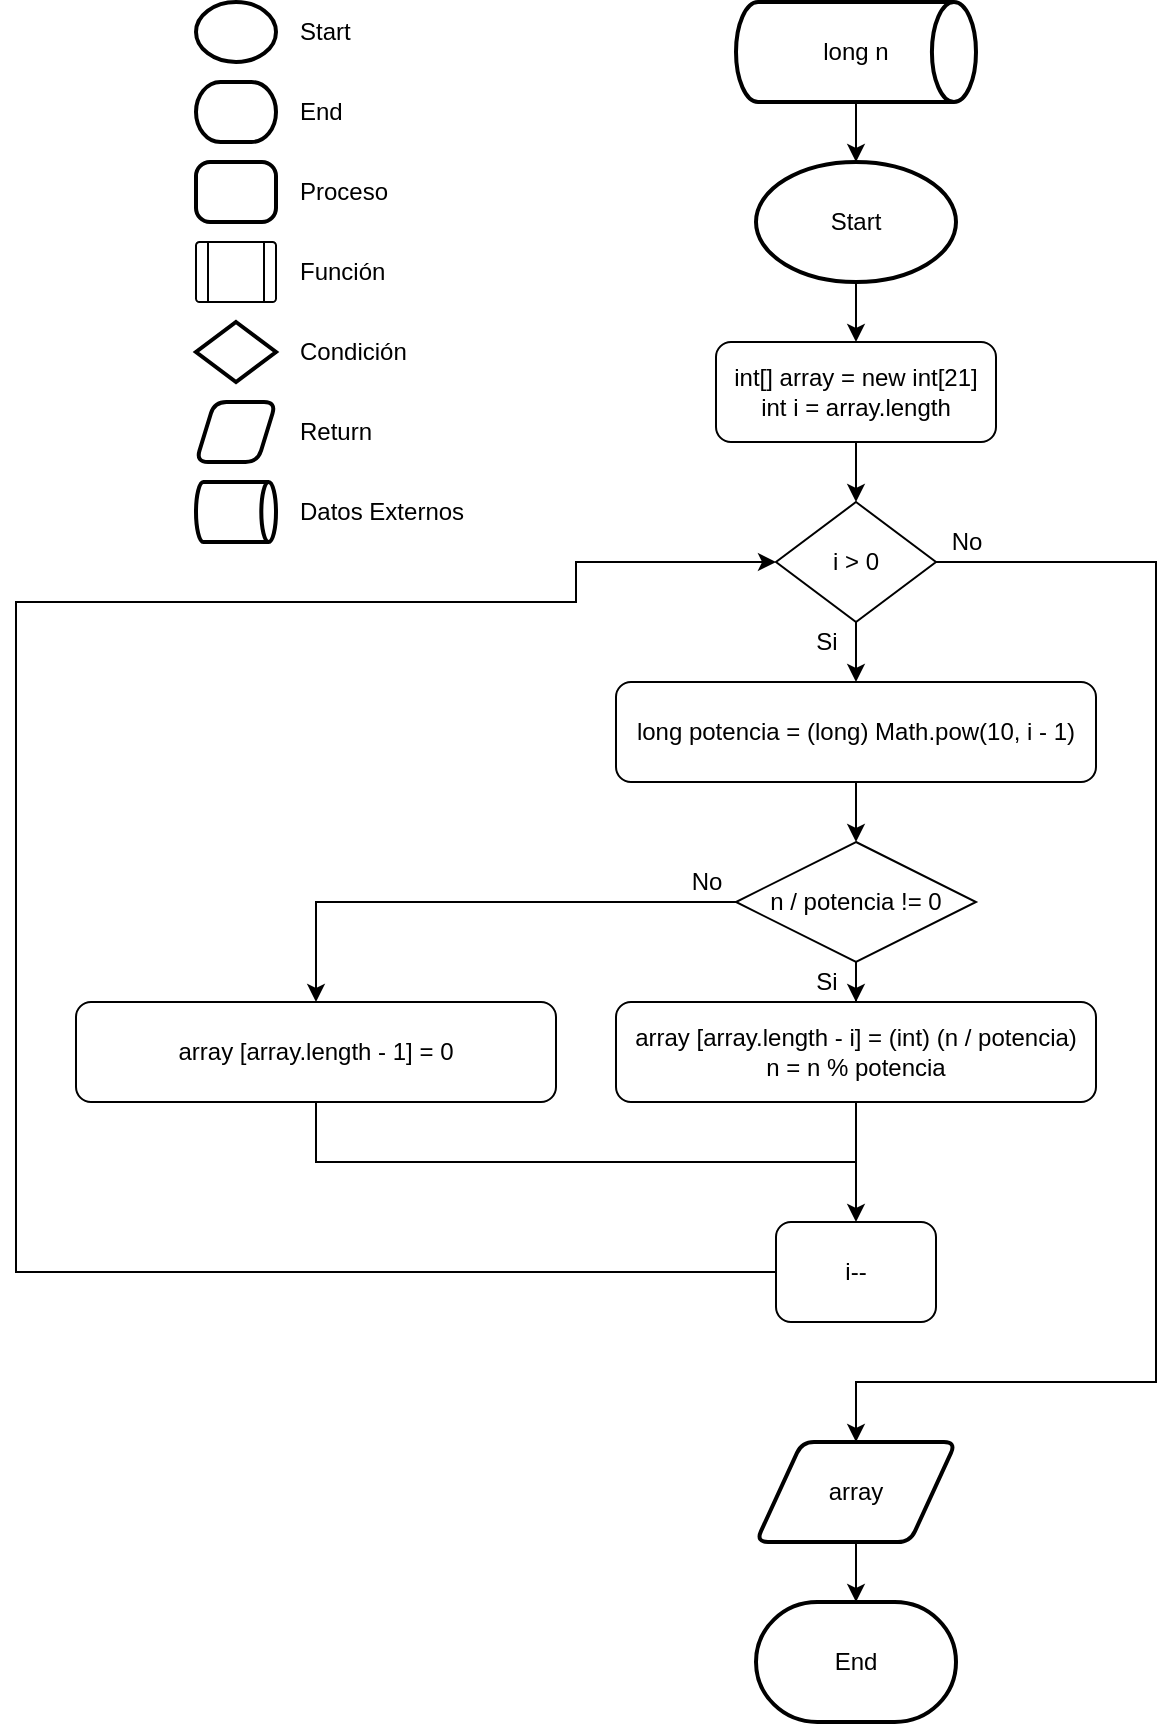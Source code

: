 <mxfile version="15.8.8" type="github">
  <diagram id="syHBO3hxxw6LWe2jbtc9" name="Page-1">
    <mxGraphModel dx="1808" dy="546" grid="1" gridSize="10" guides="1" tooltips="1" connect="1" arrows="1" fold="1" page="1" pageScale="1" pageWidth="827" pageHeight="1169" math="0" shadow="0">
      <root>
        <mxCell id="0" />
        <mxCell id="1" parent="0" />
        <mxCell id="X5vNwna5Td26JB8VLhc4-1" value="" style="strokeWidth=2;html=1;shape=mxgraph.flowchart.start_1;whiteSpace=wrap;fillColor=default;align=center;" parent="1" vertex="1">
          <mxGeometry x="-190" y="50" width="40" height="30" as="geometry" />
        </mxCell>
        <mxCell id="X5vNwna5Td26JB8VLhc4-2" value="" style="strokeWidth=2;html=1;shape=mxgraph.flowchart.terminator;whiteSpace=wrap;fillColor=default;align=center;" parent="1" vertex="1">
          <mxGeometry x="-190" y="90" width="40" height="30" as="geometry" />
        </mxCell>
        <mxCell id="X5vNwna5Td26JB8VLhc4-3" value="" style="rounded=1;whiteSpace=wrap;html=1;absoluteArcSize=1;arcSize=14;strokeWidth=2;fillColor=default;align=center;" parent="1" vertex="1">
          <mxGeometry x="-190" y="130" width="40" height="30" as="geometry" />
        </mxCell>
        <mxCell id="X5vNwna5Td26JB8VLhc4-4" value="" style="verticalLabelPosition=bottom;verticalAlign=top;html=1;shape=process;whiteSpace=wrap;rounded=1;size=0.14;arcSize=6;fillColor=default;" parent="1" vertex="1">
          <mxGeometry x="-190" y="170" width="40" height="30" as="geometry" />
        </mxCell>
        <mxCell id="X5vNwna5Td26JB8VLhc4-5" value="&lt;div align=&quot;left&quot;&gt;Start&lt;/div&gt;" style="text;html=1;align=left;verticalAlign=middle;resizable=0;points=[];autosize=1;strokeColor=none;fillColor=none;" parent="1" vertex="1">
          <mxGeometry x="-140" y="55" width="40" height="20" as="geometry" />
        </mxCell>
        <mxCell id="X5vNwna5Td26JB8VLhc4-6" value="&lt;div align=&quot;left&quot;&gt;End&lt;/div&gt;" style="text;html=1;align=left;verticalAlign=middle;resizable=0;points=[];autosize=1;strokeColor=none;fillColor=none;" parent="1" vertex="1">
          <mxGeometry x="-140" y="95" width="40" height="20" as="geometry" />
        </mxCell>
        <mxCell id="X5vNwna5Td26JB8VLhc4-7" value="&lt;div align=&quot;left&quot;&gt;Proceso&lt;/div&gt;" style="text;html=1;align=left;verticalAlign=middle;resizable=0;points=[];autosize=1;strokeColor=none;fillColor=none;" parent="1" vertex="1">
          <mxGeometry x="-140" y="135" width="60" height="20" as="geometry" />
        </mxCell>
        <mxCell id="X5vNwna5Td26JB8VLhc4-8" value="Función" style="text;html=1;align=left;verticalAlign=middle;resizable=0;points=[];autosize=1;strokeColor=none;fillColor=none;" parent="1" vertex="1">
          <mxGeometry x="-140" y="175" width="60" height="20" as="geometry" />
        </mxCell>
        <mxCell id="X5vNwna5Td26JB8VLhc4-9" value="" style="strokeWidth=2;html=1;shape=mxgraph.flowchart.decision;whiteSpace=wrap;fillColor=default;align=left;" parent="1" vertex="1">
          <mxGeometry x="-190" y="210" width="40" height="30" as="geometry" />
        </mxCell>
        <mxCell id="X5vNwna5Td26JB8VLhc4-10" value="Condición" style="text;html=1;align=left;verticalAlign=middle;resizable=0;points=[];autosize=1;strokeColor=none;fillColor=none;" parent="1" vertex="1">
          <mxGeometry x="-140" y="215" width="70" height="20" as="geometry" />
        </mxCell>
        <mxCell id="X5vNwna5Td26JB8VLhc4-11" value="" style="shape=parallelogram;html=1;strokeWidth=2;perimeter=parallelogramPerimeter;whiteSpace=wrap;rounded=1;arcSize=12;size=0.23;fillColor=default;align=center;" parent="1" vertex="1">
          <mxGeometry x="-190" y="250" width="40" height="30" as="geometry" />
        </mxCell>
        <mxCell id="X5vNwna5Td26JB8VLhc4-12" value="Return" style="text;html=1;align=left;verticalAlign=middle;resizable=0;points=[];autosize=1;strokeColor=none;fillColor=none;" parent="1" vertex="1">
          <mxGeometry x="-140" y="255" width="50" height="20" as="geometry" />
        </mxCell>
        <mxCell id="X5vNwna5Td26JB8VLhc4-15" style="edgeStyle=orthogonalEdgeStyle;rounded=0;orthogonalLoop=1;jettySize=auto;html=1;exitX=0.5;exitY=1;exitDx=0;exitDy=0;exitPerimeter=0;entryX=0.5;entryY=0;entryDx=0;entryDy=0;" parent="1" source="X5vNwna5Td26JB8VLhc4-13" target="X5vNwna5Td26JB8VLhc4-14" edge="1">
          <mxGeometry relative="1" as="geometry" />
        </mxCell>
        <mxCell id="X5vNwna5Td26JB8VLhc4-13" value="Start" style="strokeWidth=2;html=1;shape=mxgraph.flowchart.start_1;whiteSpace=wrap;fillColor=default;align=center;" parent="1" vertex="1">
          <mxGeometry x="90" y="130" width="100" height="60" as="geometry" />
        </mxCell>
        <mxCell id="X5vNwna5Td26JB8VLhc4-17" style="edgeStyle=orthogonalEdgeStyle;rounded=0;orthogonalLoop=1;jettySize=auto;html=1;exitX=0.5;exitY=1;exitDx=0;exitDy=0;entryX=0.5;entryY=0;entryDx=0;entryDy=0;" parent="1" source="X5vNwna5Td26JB8VLhc4-14" target="X5vNwna5Td26JB8VLhc4-16" edge="1">
          <mxGeometry relative="1" as="geometry" />
        </mxCell>
        <mxCell id="X5vNwna5Td26JB8VLhc4-14" value="&lt;div&gt;int[] array = new int[21]&lt;/div&gt;int i = array.length" style="rounded=1;whiteSpace=wrap;html=1;" parent="1" vertex="1">
          <mxGeometry x="70" y="220" width="140" height="50" as="geometry" />
        </mxCell>
        <mxCell id="X5vNwna5Td26JB8VLhc4-24" style="edgeStyle=orthogonalEdgeStyle;rounded=0;orthogonalLoop=1;jettySize=auto;html=1;exitX=0.5;exitY=1;exitDx=0;exitDy=0;entryX=0.5;entryY=0;entryDx=0;entryDy=0;" parent="1" source="X5vNwna5Td26JB8VLhc4-16" target="X5vNwna5Td26JB8VLhc4-23" edge="1">
          <mxGeometry relative="1" as="geometry" />
        </mxCell>
        <mxCell id="X5vNwna5Td26JB8VLhc4-39" style="edgeStyle=orthogonalEdgeStyle;rounded=0;orthogonalLoop=1;jettySize=auto;html=1;exitX=1;exitY=0.5;exitDx=0;exitDy=0;endArrow=classic;endFill=1;" parent="1" source="X5vNwna5Td26JB8VLhc4-16" edge="1">
          <mxGeometry relative="1" as="geometry">
            <mxPoint x="140" y="770" as="targetPoint" />
            <Array as="points">
              <mxPoint x="290" y="330" />
              <mxPoint x="290" y="740" />
              <mxPoint x="140" y="740" />
            </Array>
          </mxGeometry>
        </mxCell>
        <mxCell id="X5vNwna5Td26JB8VLhc4-16" value="i &amp;gt; 0" style="rhombus;whiteSpace=wrap;html=1;" parent="1" vertex="1">
          <mxGeometry x="100" y="300" width="80" height="60" as="geometry" />
        </mxCell>
        <mxCell id="X5vNwna5Td26JB8VLhc4-20" value="No" style="text;html=1;align=center;verticalAlign=middle;resizable=0;points=[];autosize=1;strokeColor=none;fillColor=none;" parent="1" vertex="1">
          <mxGeometry x="180" y="310" width="30" height="20" as="geometry" />
        </mxCell>
        <mxCell id="X5vNwna5Td26JB8VLhc4-21" value="Si" style="text;html=1;align=center;verticalAlign=middle;resizable=0;points=[];autosize=1;strokeColor=none;fillColor=none;" parent="1" vertex="1">
          <mxGeometry x="110" y="360" width="30" height="20" as="geometry" />
        </mxCell>
        <mxCell id="X5vNwna5Td26JB8VLhc4-26" style="edgeStyle=orthogonalEdgeStyle;rounded=0;orthogonalLoop=1;jettySize=auto;html=1;exitX=0.5;exitY=1;exitDx=0;exitDy=0;" parent="1" source="X5vNwna5Td26JB8VLhc4-23" target="X5vNwna5Td26JB8VLhc4-25" edge="1">
          <mxGeometry relative="1" as="geometry" />
        </mxCell>
        <mxCell id="X5vNwna5Td26JB8VLhc4-23" value="long potencia = (long) Math.pow(10, i - 1)" style="rounded=1;whiteSpace=wrap;html=1;" parent="1" vertex="1">
          <mxGeometry x="20" y="390" width="240" height="50" as="geometry" />
        </mxCell>
        <mxCell id="X5vNwna5Td26JB8VLhc4-30" style="edgeStyle=orthogonalEdgeStyle;rounded=0;orthogonalLoop=1;jettySize=auto;html=1;exitX=0.5;exitY=1;exitDx=0;exitDy=0;" parent="1" source="X5vNwna5Td26JB8VLhc4-25" target="X5vNwna5Td26JB8VLhc4-29" edge="1">
          <mxGeometry relative="1" as="geometry" />
        </mxCell>
        <mxCell id="X5vNwna5Td26JB8VLhc4-36" style="edgeStyle=orthogonalEdgeStyle;rounded=0;orthogonalLoop=1;jettySize=auto;html=1;exitX=0;exitY=0.5;exitDx=0;exitDy=0;" parent="1" source="X5vNwna5Td26JB8VLhc4-25" target="X5vNwna5Td26JB8VLhc4-35" edge="1">
          <mxGeometry relative="1" as="geometry" />
        </mxCell>
        <mxCell id="X5vNwna5Td26JB8VLhc4-25" value="n / potencia != 0" style="rhombus;whiteSpace=wrap;html=1;" parent="1" vertex="1">
          <mxGeometry x="80" y="470" width="120" height="60" as="geometry" />
        </mxCell>
        <mxCell id="X5vNwna5Td26JB8VLhc4-27" value="Si" style="text;html=1;align=center;verticalAlign=middle;resizable=0;points=[];autosize=1;strokeColor=none;fillColor=none;" parent="1" vertex="1">
          <mxGeometry x="110" y="530" width="30" height="20" as="geometry" />
        </mxCell>
        <mxCell id="X5vNwna5Td26JB8VLhc4-28" value="No" style="text;html=1;align=center;verticalAlign=middle;resizable=0;points=[];autosize=1;strokeColor=none;fillColor=none;" parent="1" vertex="1">
          <mxGeometry x="50" y="480" width="30" height="20" as="geometry" />
        </mxCell>
        <mxCell id="X5vNwna5Td26JB8VLhc4-32" style="edgeStyle=orthogonalEdgeStyle;rounded=0;orthogonalLoop=1;jettySize=auto;html=1;exitX=0.5;exitY=1;exitDx=0;exitDy=0;" parent="1" source="X5vNwna5Td26JB8VLhc4-29" target="X5vNwna5Td26JB8VLhc4-31" edge="1">
          <mxGeometry relative="1" as="geometry" />
        </mxCell>
        <mxCell id="X5vNwna5Td26JB8VLhc4-29" value="&lt;div&gt;array [array.length - i] = (int) (n / potencia)&lt;/div&gt;n = n % potencia" style="rounded=1;whiteSpace=wrap;html=1;" parent="1" vertex="1">
          <mxGeometry x="20" y="550" width="240" height="50" as="geometry" />
        </mxCell>
        <mxCell id="KQHGiaspKalUTYfbz2gJ-1" style="edgeStyle=orthogonalEdgeStyle;rounded=0;orthogonalLoop=1;jettySize=auto;html=1;exitX=0;exitY=0.5;exitDx=0;exitDy=0;entryX=0;entryY=0.5;entryDx=0;entryDy=0;" parent="1" source="X5vNwna5Td26JB8VLhc4-31" target="X5vNwna5Td26JB8VLhc4-16" edge="1">
          <mxGeometry relative="1" as="geometry">
            <Array as="points">
              <mxPoint x="-280" y="685" />
              <mxPoint x="-280" y="350" />
              <mxPoint y="350" />
              <mxPoint y="330" />
            </Array>
          </mxGeometry>
        </mxCell>
        <mxCell id="X5vNwna5Td26JB8VLhc4-31" value="i--" style="rounded=1;whiteSpace=wrap;html=1;" parent="1" vertex="1">
          <mxGeometry x="100" y="660" width="80" height="50" as="geometry" />
        </mxCell>
        <mxCell id="X5vNwna5Td26JB8VLhc4-38" style="edgeStyle=orthogonalEdgeStyle;rounded=0;orthogonalLoop=1;jettySize=auto;html=1;exitX=0.5;exitY=1;exitDx=0;exitDy=0;endArrow=none;endFill=0;" parent="1" source="X5vNwna5Td26JB8VLhc4-35" edge="1">
          <mxGeometry relative="1" as="geometry">
            <mxPoint x="140" y="630" as="targetPoint" />
            <Array as="points">
              <mxPoint x="-130" y="630" />
            </Array>
          </mxGeometry>
        </mxCell>
        <mxCell id="X5vNwna5Td26JB8VLhc4-35" value="array [array.length - 1] = 0" style="rounded=1;whiteSpace=wrap;html=1;" parent="1" vertex="1">
          <mxGeometry x="-250" y="550" width="240" height="50" as="geometry" />
        </mxCell>
        <mxCell id="X5vNwna5Td26JB8VLhc4-42" style="edgeStyle=orthogonalEdgeStyle;rounded=0;orthogonalLoop=1;jettySize=auto;html=1;exitX=0.5;exitY=1;exitDx=0;exitDy=0;entryX=0.5;entryY=0;entryDx=0;entryDy=0;entryPerimeter=0;endArrow=classic;endFill=1;" parent="1" source="X5vNwna5Td26JB8VLhc4-40" target="X5vNwna5Td26JB8VLhc4-41" edge="1">
          <mxGeometry relative="1" as="geometry" />
        </mxCell>
        <mxCell id="X5vNwna5Td26JB8VLhc4-40" value="array" style="shape=parallelogram;html=1;strokeWidth=2;perimeter=parallelogramPerimeter;whiteSpace=wrap;rounded=1;arcSize=12;size=0.23;" parent="1" vertex="1">
          <mxGeometry x="90" y="770" width="100" height="50" as="geometry" />
        </mxCell>
        <mxCell id="X5vNwna5Td26JB8VLhc4-41" value="End" style="strokeWidth=2;html=1;shape=mxgraph.flowchart.terminator;whiteSpace=wrap;" parent="1" vertex="1">
          <mxGeometry x="90" y="850" width="100" height="60" as="geometry" />
        </mxCell>
        <mxCell id="KQHGiaspKalUTYfbz2gJ-2" value="" style="strokeWidth=2;html=1;shape=mxgraph.flowchart.direct_data;whiteSpace=wrap;" parent="1" vertex="1">
          <mxGeometry x="-190" y="290" width="40" height="30" as="geometry" />
        </mxCell>
        <mxCell id="KQHGiaspKalUTYfbz2gJ-3" value="Datos Externos" style="text;html=1;align=left;verticalAlign=middle;resizable=0;points=[];autosize=1;strokeColor=none;fillColor=none;" parent="1" vertex="1">
          <mxGeometry x="-140" y="295" width="100" height="20" as="geometry" />
        </mxCell>
        <mxCell id="KQHGiaspKalUTYfbz2gJ-5" style="edgeStyle=orthogonalEdgeStyle;rounded=0;orthogonalLoop=1;jettySize=auto;html=1;exitX=0.5;exitY=1;exitDx=0;exitDy=0;exitPerimeter=0;entryX=0.5;entryY=0;entryDx=0;entryDy=0;entryPerimeter=0;" parent="1" source="KQHGiaspKalUTYfbz2gJ-4" target="X5vNwna5Td26JB8VLhc4-13" edge="1">
          <mxGeometry relative="1" as="geometry" />
        </mxCell>
        <mxCell id="KQHGiaspKalUTYfbz2gJ-4" value="long n" style="strokeWidth=2;html=1;shape=mxgraph.flowchart.direct_data;whiteSpace=wrap;" parent="1" vertex="1">
          <mxGeometry x="80" y="50" width="120" height="50" as="geometry" />
        </mxCell>
      </root>
    </mxGraphModel>
  </diagram>
</mxfile>
